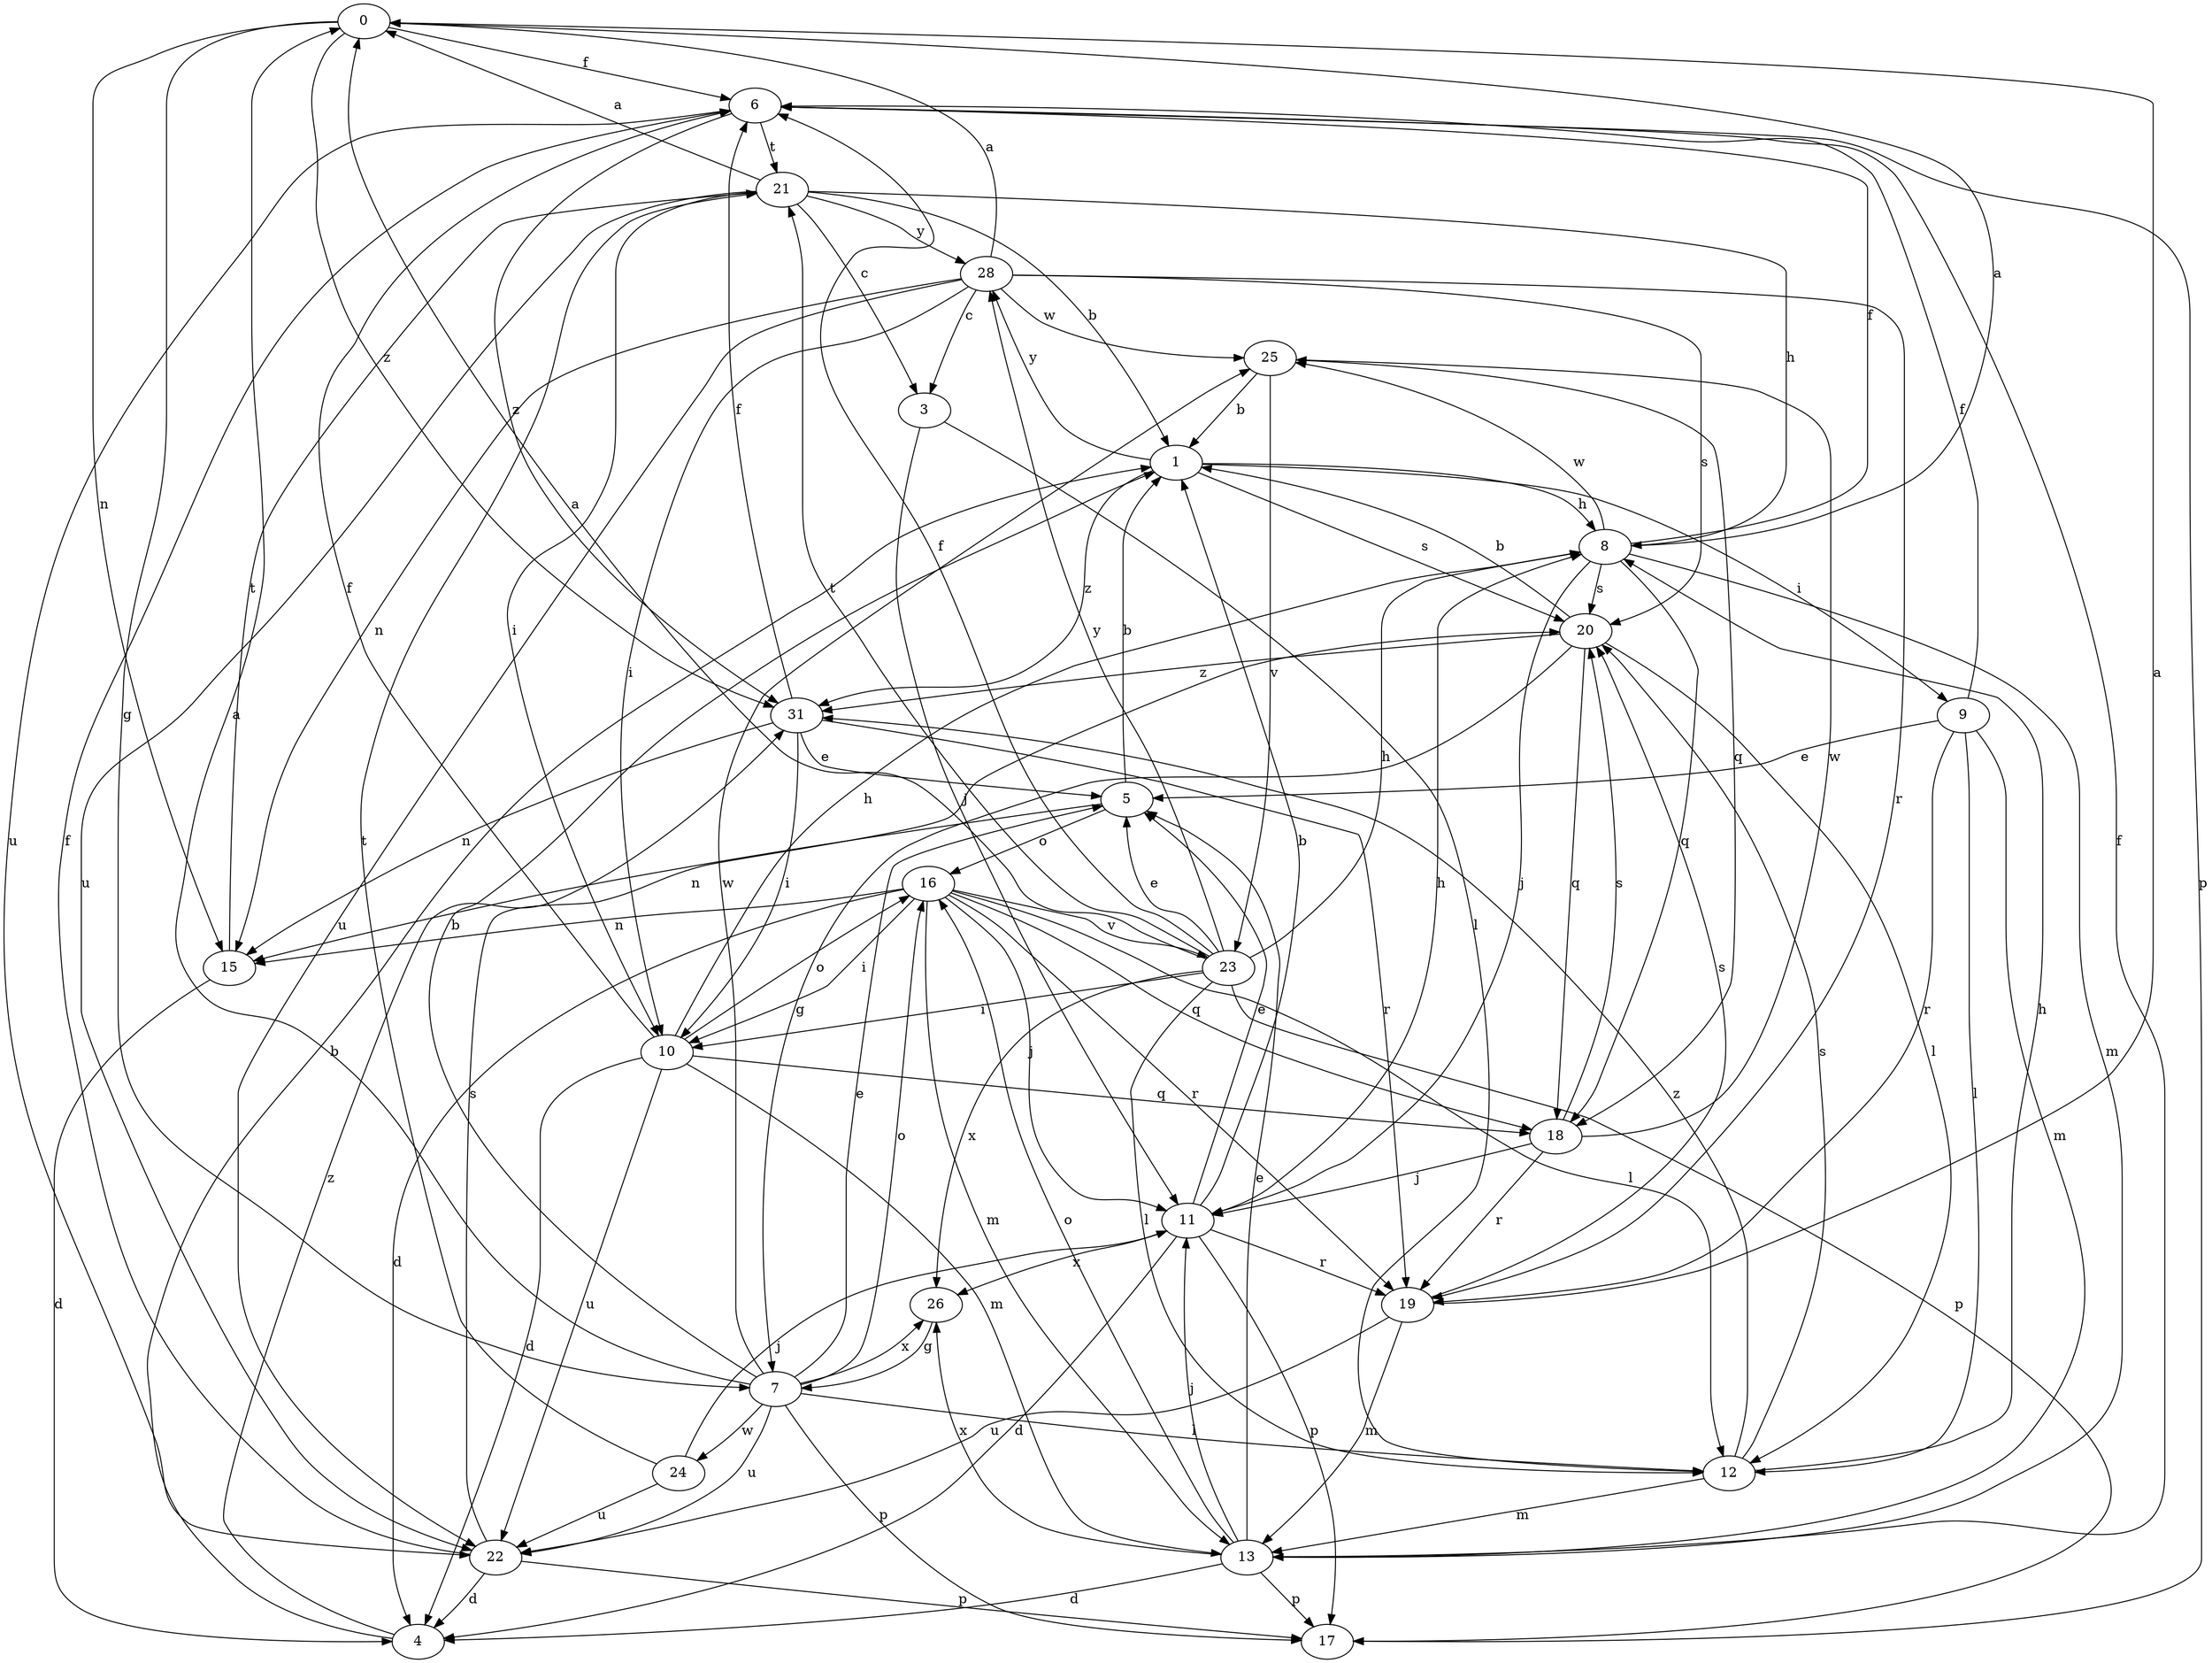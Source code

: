 strict digraph  {
0;
1;
3;
4;
5;
6;
7;
8;
9;
10;
11;
12;
13;
15;
16;
17;
18;
19;
20;
21;
22;
23;
24;
25;
26;
28;
31;
0 -> 6  [label=f];
0 -> 7  [label=g];
0 -> 15  [label=n];
0 -> 31  [label=z];
1 -> 8  [label=h];
1 -> 9  [label=i];
1 -> 20  [label=s];
1 -> 28  [label=y];
1 -> 31  [label=z];
3 -> 11  [label=j];
3 -> 12  [label=l];
4 -> 1  [label=b];
4 -> 31  [label=z];
5 -> 1  [label=b];
5 -> 15  [label=n];
5 -> 16  [label=o];
6 -> 17  [label=p];
6 -> 21  [label=t];
6 -> 22  [label=u];
6 -> 31  [label=z];
7 -> 0  [label=a];
7 -> 1  [label=b];
7 -> 5  [label=e];
7 -> 12  [label=l];
7 -> 16  [label=o];
7 -> 17  [label=p];
7 -> 22  [label=u];
7 -> 24  [label=w];
7 -> 25  [label=w];
7 -> 26  [label=x];
8 -> 0  [label=a];
8 -> 6  [label=f];
8 -> 11  [label=j];
8 -> 13  [label=m];
8 -> 18  [label=q];
8 -> 20  [label=s];
8 -> 25  [label=w];
9 -> 5  [label=e];
9 -> 6  [label=f];
9 -> 12  [label=l];
9 -> 13  [label=m];
9 -> 19  [label=r];
10 -> 4  [label=d];
10 -> 6  [label=f];
10 -> 8  [label=h];
10 -> 13  [label=m];
10 -> 16  [label=o];
10 -> 18  [label=q];
10 -> 22  [label=u];
11 -> 1  [label=b];
11 -> 4  [label=d];
11 -> 5  [label=e];
11 -> 8  [label=h];
11 -> 17  [label=p];
11 -> 19  [label=r];
11 -> 26  [label=x];
12 -> 8  [label=h];
12 -> 13  [label=m];
12 -> 20  [label=s];
12 -> 31  [label=z];
13 -> 4  [label=d];
13 -> 5  [label=e];
13 -> 6  [label=f];
13 -> 11  [label=j];
13 -> 16  [label=o];
13 -> 17  [label=p];
13 -> 26  [label=x];
15 -> 4  [label=d];
15 -> 21  [label=t];
16 -> 4  [label=d];
16 -> 10  [label=i];
16 -> 11  [label=j];
16 -> 12  [label=l];
16 -> 13  [label=m];
16 -> 15  [label=n];
16 -> 18  [label=q];
16 -> 19  [label=r];
16 -> 23  [label=v];
18 -> 11  [label=j];
18 -> 19  [label=r];
18 -> 20  [label=s];
18 -> 25  [label=w];
19 -> 0  [label=a];
19 -> 13  [label=m];
19 -> 20  [label=s];
19 -> 22  [label=u];
20 -> 1  [label=b];
20 -> 7  [label=g];
20 -> 12  [label=l];
20 -> 18  [label=q];
20 -> 31  [label=z];
21 -> 0  [label=a];
21 -> 1  [label=b];
21 -> 3  [label=c];
21 -> 8  [label=h];
21 -> 10  [label=i];
21 -> 22  [label=u];
21 -> 28  [label=y];
22 -> 4  [label=d];
22 -> 6  [label=f];
22 -> 17  [label=p];
22 -> 20  [label=s];
23 -> 0  [label=a];
23 -> 5  [label=e];
23 -> 6  [label=f];
23 -> 8  [label=h];
23 -> 10  [label=i];
23 -> 12  [label=l];
23 -> 17  [label=p];
23 -> 21  [label=t];
23 -> 26  [label=x];
23 -> 28  [label=y];
24 -> 11  [label=j];
24 -> 21  [label=t];
24 -> 22  [label=u];
25 -> 1  [label=b];
25 -> 18  [label=q];
25 -> 23  [label=v];
26 -> 7  [label=g];
28 -> 0  [label=a];
28 -> 3  [label=c];
28 -> 10  [label=i];
28 -> 15  [label=n];
28 -> 19  [label=r];
28 -> 20  [label=s];
28 -> 22  [label=u];
28 -> 25  [label=w];
31 -> 5  [label=e];
31 -> 6  [label=f];
31 -> 10  [label=i];
31 -> 15  [label=n];
31 -> 19  [label=r];
}
